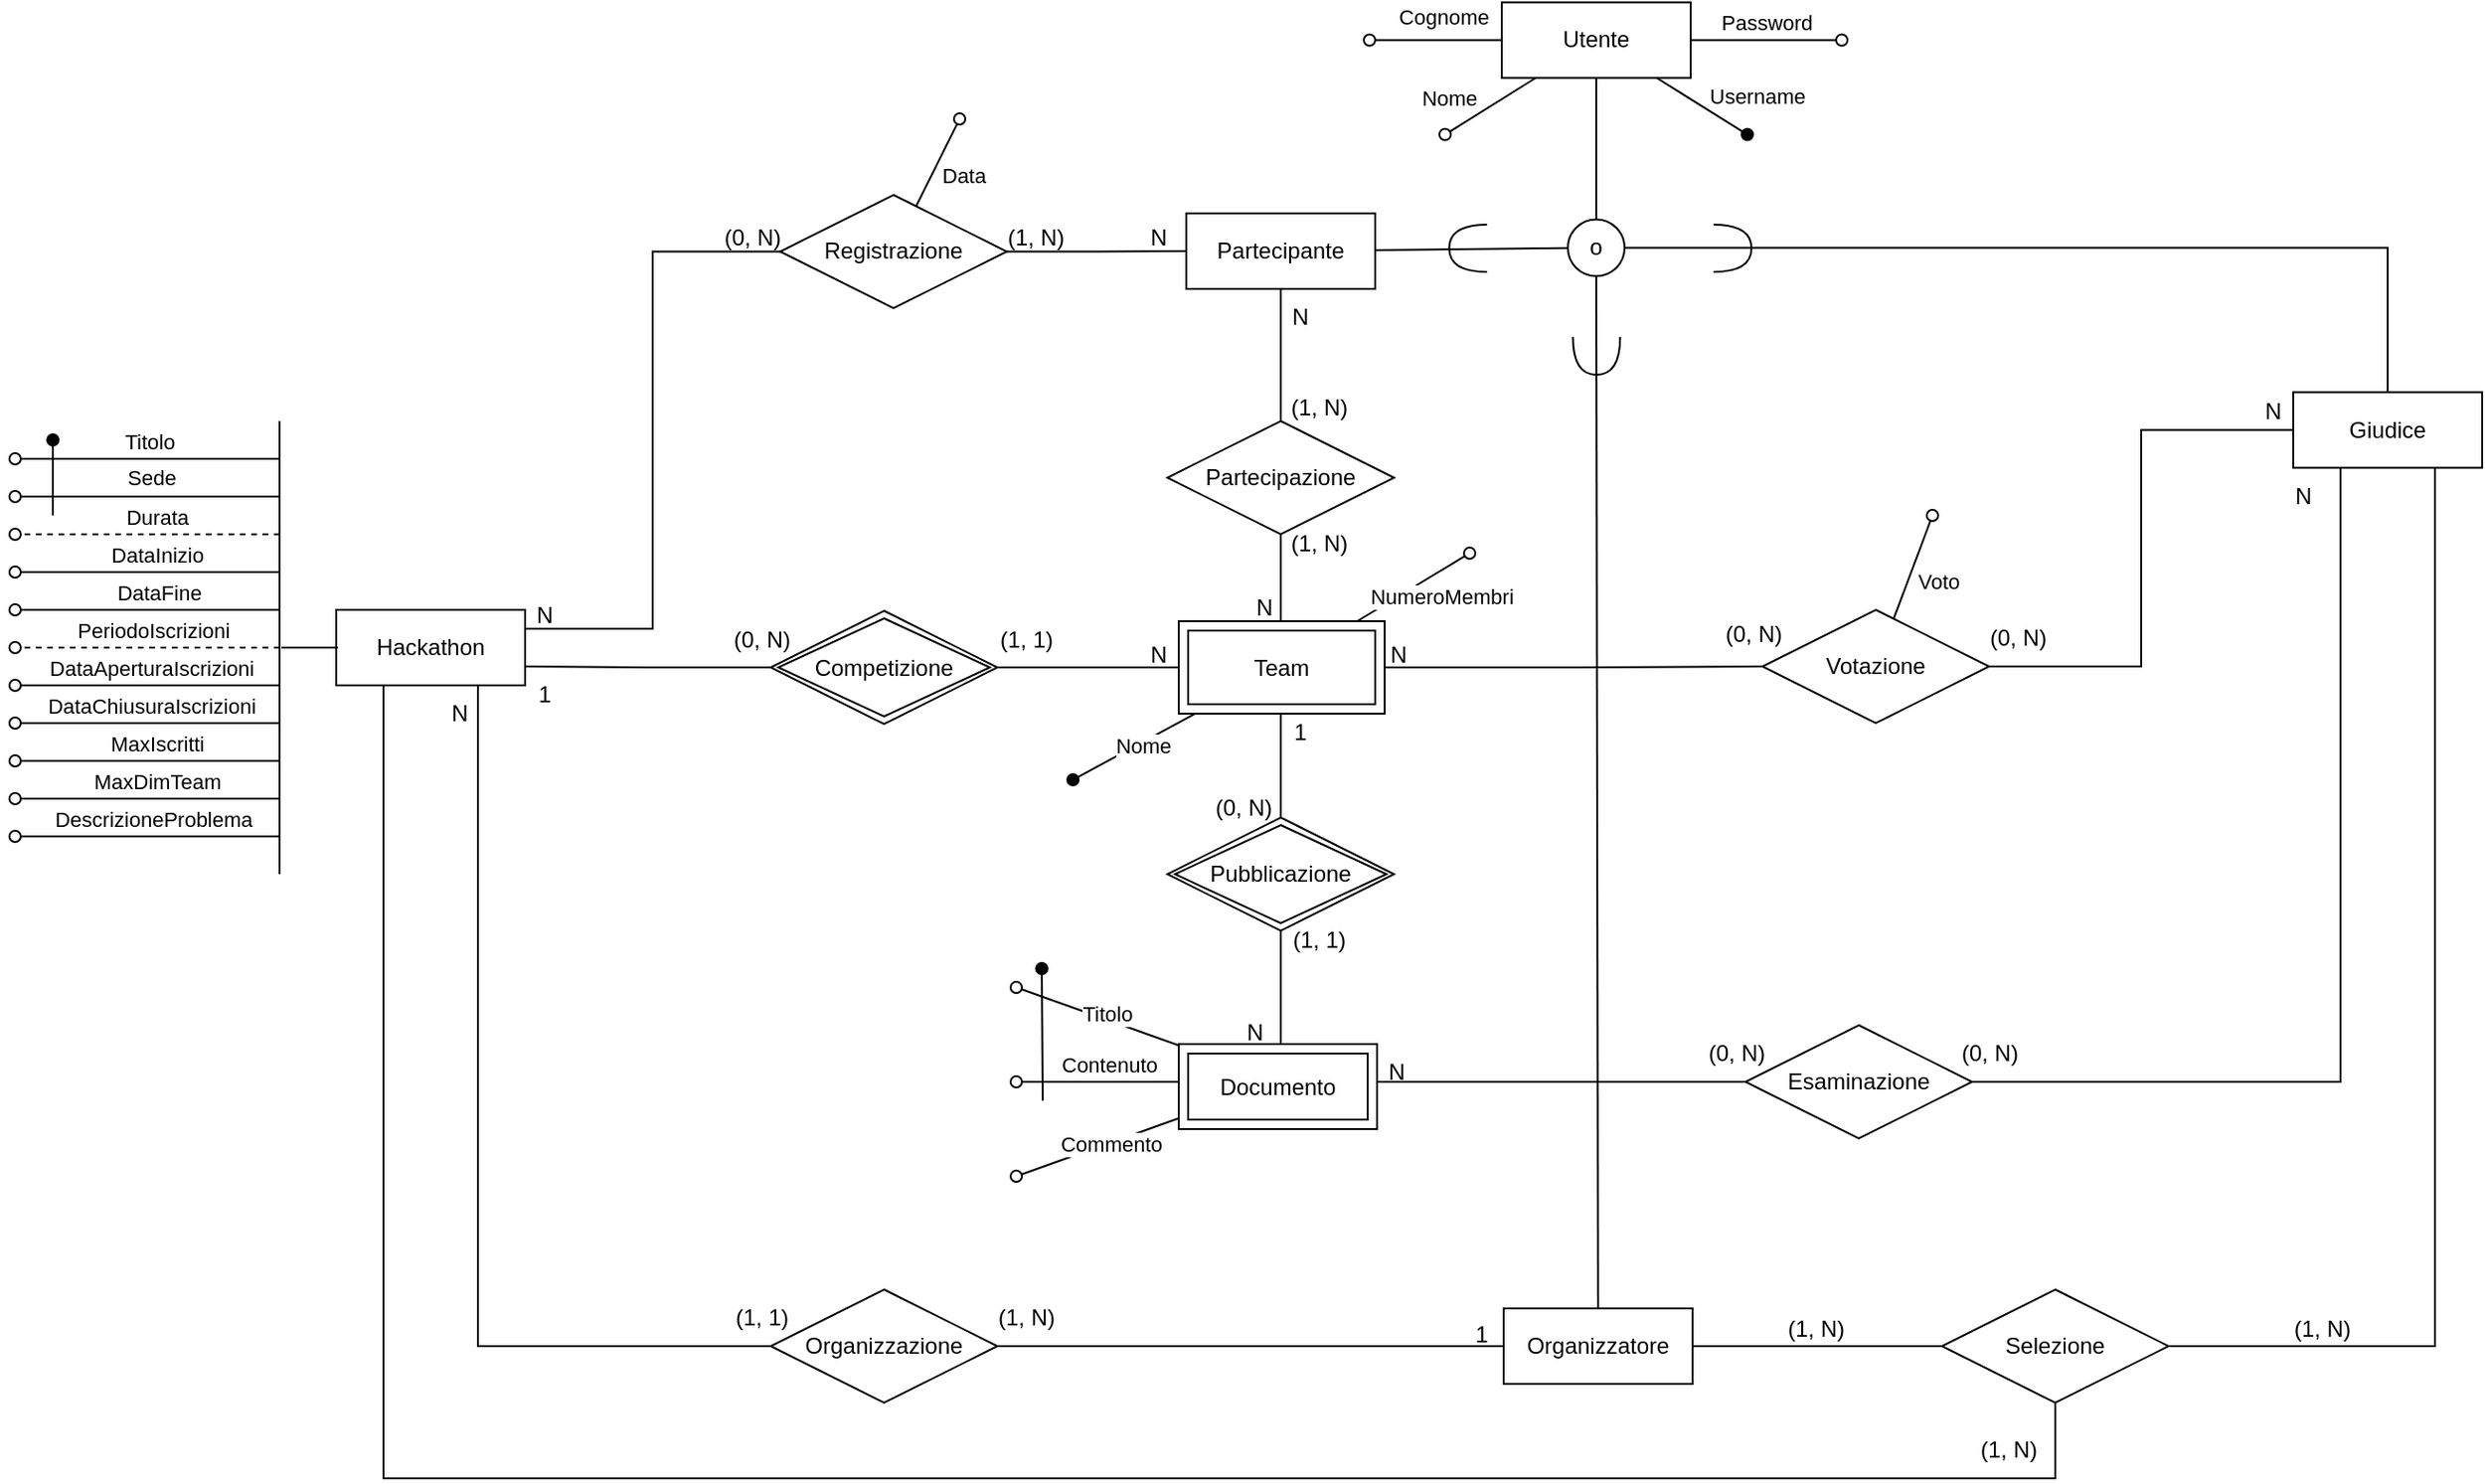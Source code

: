 <mxfile version="26.1.1">
  <diagram name="Pagina-1" id="RdJoXyINkjkXxDK1U4ZW">
    <mxGraphModel dx="1861" dy="511" grid="1" gridSize="10" guides="1" tooltips="1" connect="1" arrows="1" fold="1" page="1" pageScale="1" pageWidth="827" pageHeight="1169" math="0" shadow="0">
      <root>
        <mxCell id="0" />
        <mxCell id="1" parent="0" />
        <mxCell id="ErPfc4pJFBBiqyfG1joh-3" value="Hackathon" style="whiteSpace=wrap;html=1;align=center;" parent="1" vertex="1">
          <mxGeometry x="-450" y="580" width="100" height="40" as="geometry" />
        </mxCell>
        <mxCell id="ErPfc4pJFBBiqyfG1joh-22" value="" style="endArrow=oval;html=1;rounded=0;endFill=0;dashed=1;" parent="1" edge="1">
          <mxGeometry relative="1" as="geometry">
            <mxPoint x="-480" y="540" as="sourcePoint" />
            <mxPoint x="-620" y="540" as="targetPoint" />
          </mxGeometry>
        </mxCell>
        <mxCell id="ErPfc4pJFBBiqyfG1joh-26" value="Durata" style="edgeLabel;html=1;align=center;verticalAlign=middle;resizable=0;points=[];" parent="ErPfc4pJFBBiqyfG1joh-22" vertex="1" connectable="0">
          <mxGeometry x="-0.09" y="1" relative="1" as="geometry">
            <mxPoint x="-2" y="-10" as="offset" />
          </mxGeometry>
        </mxCell>
        <mxCell id="ErPfc4pJFBBiqyfG1joh-27" value="" style="endArrow=oval;html=1;rounded=0;endFill=0;dashed=1;" parent="1" edge="1">
          <mxGeometry relative="1" as="geometry">
            <mxPoint x="-480" y="600" as="sourcePoint" />
            <mxPoint x="-620" y="600" as="targetPoint" />
          </mxGeometry>
        </mxCell>
        <mxCell id="ErPfc4pJFBBiqyfG1joh-28" value="PeriodoIscrizioni" style="edgeLabel;html=1;align=center;verticalAlign=middle;resizable=0;points=[];" parent="ErPfc4pJFBBiqyfG1joh-27" vertex="1" connectable="0">
          <mxGeometry x="-0.09" y="1" relative="1" as="geometry">
            <mxPoint x="-4" y="-10" as="offset" />
          </mxGeometry>
        </mxCell>
        <mxCell id="ErPfc4pJFBBiqyfG1joh-29" value="" style="endArrow=oval;html=1;rounded=0;endFill=0;" parent="1" edge="1">
          <mxGeometry relative="1" as="geometry">
            <mxPoint x="-480" y="500" as="sourcePoint" />
            <mxPoint x="-620" y="500" as="targetPoint" />
          </mxGeometry>
        </mxCell>
        <mxCell id="ErPfc4pJFBBiqyfG1joh-30" value="Titolo" style="edgeLabel;html=1;align=center;verticalAlign=middle;resizable=0;points=[];" parent="ErPfc4pJFBBiqyfG1joh-29" vertex="1" connectable="0">
          <mxGeometry x="-0.09" y="1" relative="1" as="geometry">
            <mxPoint x="-6" y="-10" as="offset" />
          </mxGeometry>
        </mxCell>
        <mxCell id="ErPfc4pJFBBiqyfG1joh-31" value="" style="endArrow=oval;html=1;rounded=0;endFill=0;" parent="1" edge="1">
          <mxGeometry relative="1" as="geometry">
            <mxPoint x="-480" y="520" as="sourcePoint" />
            <mxPoint x="-620" y="520" as="targetPoint" />
          </mxGeometry>
        </mxCell>
        <mxCell id="ErPfc4pJFBBiqyfG1joh-32" value="Sede" style="edgeLabel;html=1;align=center;verticalAlign=middle;resizable=0;points=[];" parent="ErPfc4pJFBBiqyfG1joh-31" vertex="1" connectable="0">
          <mxGeometry x="-0.09" y="1" relative="1" as="geometry">
            <mxPoint x="-5" y="-11" as="offset" />
          </mxGeometry>
        </mxCell>
        <mxCell id="ErPfc4pJFBBiqyfG1joh-33" value="" style="endArrow=oval;html=1;rounded=0;endFill=0;" parent="1" edge="1">
          <mxGeometry relative="1" as="geometry">
            <mxPoint x="-480" y="560" as="sourcePoint" />
            <mxPoint x="-620" y="560" as="targetPoint" />
          </mxGeometry>
        </mxCell>
        <mxCell id="ErPfc4pJFBBiqyfG1joh-34" value="DataInizio" style="edgeLabel;html=1;align=center;verticalAlign=middle;resizable=0;points=[];" parent="ErPfc4pJFBBiqyfG1joh-33" vertex="1" connectable="0">
          <mxGeometry x="-0.09" y="1" relative="1" as="geometry">
            <mxPoint x="-2" y="-10" as="offset" />
          </mxGeometry>
        </mxCell>
        <mxCell id="ErPfc4pJFBBiqyfG1joh-35" value="" style="endArrow=oval;html=1;rounded=0;endFill=0;" parent="1" edge="1">
          <mxGeometry relative="1" as="geometry">
            <mxPoint x="-480" y="580" as="sourcePoint" />
            <mxPoint x="-620" y="580" as="targetPoint" />
          </mxGeometry>
        </mxCell>
        <mxCell id="ErPfc4pJFBBiqyfG1joh-36" value="DataFine" style="edgeLabel;html=1;align=center;verticalAlign=middle;resizable=0;points=[];" parent="ErPfc4pJFBBiqyfG1joh-35" vertex="1" connectable="0">
          <mxGeometry x="-0.09" y="1" relative="1" as="geometry">
            <mxPoint x="-1" y="-10" as="offset" />
          </mxGeometry>
        </mxCell>
        <mxCell id="ErPfc4pJFBBiqyfG1joh-37" value="" style="endArrow=oval;html=1;rounded=0;endFill=0;" parent="1" edge="1">
          <mxGeometry relative="1" as="geometry">
            <mxPoint x="-480" y="620" as="sourcePoint" />
            <mxPoint x="-620" y="620" as="targetPoint" />
          </mxGeometry>
        </mxCell>
        <mxCell id="ErPfc4pJFBBiqyfG1joh-38" value="DataAperturaIscrizioni" style="edgeLabel;html=1;align=center;verticalAlign=middle;resizable=0;points=[];" parent="ErPfc4pJFBBiqyfG1joh-37" vertex="1" connectable="0">
          <mxGeometry x="-0.09" y="1" relative="1" as="geometry">
            <mxPoint x="-5" y="-10" as="offset" />
          </mxGeometry>
        </mxCell>
        <mxCell id="ErPfc4pJFBBiqyfG1joh-39" value="" style="endArrow=oval;html=1;rounded=0;endFill=0;" parent="1" edge="1">
          <mxGeometry relative="1" as="geometry">
            <mxPoint x="-480" y="640" as="sourcePoint" />
            <mxPoint x="-620" y="640" as="targetPoint" />
          </mxGeometry>
        </mxCell>
        <mxCell id="ErPfc4pJFBBiqyfG1joh-40" value="DataChiusuraIscrizioni" style="edgeLabel;html=1;align=center;verticalAlign=middle;resizable=0;points=[];" parent="ErPfc4pJFBBiqyfG1joh-39" vertex="1" connectable="0">
          <mxGeometry x="-0.09" y="1" relative="1" as="geometry">
            <mxPoint x="-5" y="-10" as="offset" />
          </mxGeometry>
        </mxCell>
        <mxCell id="ErPfc4pJFBBiqyfG1joh-41" value="" style="endArrow=oval;html=1;rounded=0;endFill=0;" parent="1" edge="1">
          <mxGeometry relative="1" as="geometry">
            <mxPoint x="-480" y="660" as="sourcePoint" />
            <mxPoint x="-620" y="660" as="targetPoint" />
          </mxGeometry>
        </mxCell>
        <mxCell id="ErPfc4pJFBBiqyfG1joh-42" value="MaxIscritti" style="edgeLabel;html=1;align=center;verticalAlign=middle;resizable=0;points=[];" parent="ErPfc4pJFBBiqyfG1joh-41" vertex="1" connectable="0">
          <mxGeometry x="-0.09" y="1" relative="1" as="geometry">
            <mxPoint x="-2" y="-10" as="offset" />
          </mxGeometry>
        </mxCell>
        <mxCell id="ErPfc4pJFBBiqyfG1joh-43" value="" style="endArrow=oval;html=1;rounded=0;endFill=0;" parent="1" edge="1">
          <mxGeometry relative="1" as="geometry">
            <mxPoint x="-480" y="680" as="sourcePoint" />
            <mxPoint x="-620" y="680" as="targetPoint" />
          </mxGeometry>
        </mxCell>
        <mxCell id="ErPfc4pJFBBiqyfG1joh-44" value="MaxDimTeam" style="edgeLabel;html=1;align=center;verticalAlign=middle;resizable=0;points=[];" parent="ErPfc4pJFBBiqyfG1joh-43" vertex="1" connectable="0">
          <mxGeometry x="-0.09" y="1" relative="1" as="geometry">
            <mxPoint x="-2" y="-10" as="offset" />
          </mxGeometry>
        </mxCell>
        <mxCell id="ErPfc4pJFBBiqyfG1joh-45" value="" style="endArrow=oval;html=1;rounded=0;endFill=0;" parent="1" edge="1">
          <mxGeometry relative="1" as="geometry">
            <mxPoint x="-480" y="700" as="sourcePoint" />
            <mxPoint x="-620" y="700" as="targetPoint" />
          </mxGeometry>
        </mxCell>
        <mxCell id="ErPfc4pJFBBiqyfG1joh-46" value="DescrizioneProblema" style="edgeLabel;html=1;align=center;verticalAlign=middle;resizable=0;points=[];" parent="ErPfc4pJFBBiqyfG1joh-45" vertex="1" connectable="0">
          <mxGeometry x="-0.09" y="1" relative="1" as="geometry">
            <mxPoint x="-4" y="-10" as="offset" />
          </mxGeometry>
        </mxCell>
        <mxCell id="ErPfc4pJFBBiqyfG1joh-51" value="" style="endArrow=oval;html=1;rounded=0;endFill=0;" parent="1" edge="1">
          <mxGeometry relative="1" as="geometry">
            <mxPoint y="812.143" as="sourcePoint" />
            <mxPoint x="-90" y="780" as="targetPoint" />
          </mxGeometry>
        </mxCell>
        <mxCell id="ErPfc4pJFBBiqyfG1joh-52" value="Titolo" style="edgeLabel;html=1;align=center;verticalAlign=middle;resizable=0;points=[];" parent="ErPfc4pJFBBiqyfG1joh-51" vertex="1" connectable="0">
          <mxGeometry x="-0.09" y="1" relative="1" as="geometry">
            <mxPoint x="-1" y="-5" as="offset" />
          </mxGeometry>
        </mxCell>
        <mxCell id="ErPfc4pJFBBiqyfG1joh-55" value="" style="endArrow=oval;html=1;rounded=0;endFill=0;" parent="1" edge="1">
          <mxGeometry relative="1" as="geometry">
            <mxPoint y="830" as="sourcePoint" />
            <mxPoint x="-90" y="830" as="targetPoint" />
          </mxGeometry>
        </mxCell>
        <mxCell id="ErPfc4pJFBBiqyfG1joh-56" value="Contenuto" style="edgeLabel;html=1;align=center;verticalAlign=middle;resizable=0;points=[];" parent="ErPfc4pJFBBiqyfG1joh-55" vertex="1" connectable="0">
          <mxGeometry x="-0.09" y="1" relative="1" as="geometry">
            <mxPoint y="-10" as="offset" />
          </mxGeometry>
        </mxCell>
        <mxCell id="ErPfc4pJFBBiqyfG1joh-57" value="" style="endArrow=oval;html=1;rounded=0;endFill=0;" parent="1" edge="1">
          <mxGeometry relative="1" as="geometry">
            <mxPoint y="847.857" as="sourcePoint" />
            <mxPoint x="-90" y="880" as="targetPoint" />
          </mxGeometry>
        </mxCell>
        <mxCell id="ErPfc4pJFBBiqyfG1joh-58" value="Commento" style="edgeLabel;html=1;align=center;verticalAlign=middle;resizable=0;points=[];" parent="ErPfc4pJFBBiqyfG1joh-57" vertex="1" connectable="0">
          <mxGeometry x="-0.09" y="1" relative="1" as="geometry">
            <mxPoint y="-1" as="offset" />
          </mxGeometry>
        </mxCell>
        <mxCell id="ErPfc4pJFBBiqyfG1joh-60" value="Utente" style="whiteSpace=wrap;html=1;align=center;" parent="1" vertex="1">
          <mxGeometry x="167" y="258.25" width="100" height="40" as="geometry" />
        </mxCell>
        <mxCell id="ErPfc4pJFBBiqyfG1joh-61" value="" style="endArrow=oval;html=1;rounded=0;endFill=0;" parent="1" source="ErPfc4pJFBBiqyfG1joh-60" edge="1">
          <mxGeometry relative="1" as="geometry">
            <mxPoint x="-13" y="418.25" as="sourcePoint" />
            <mxPoint x="137" y="328.25" as="targetPoint" />
          </mxGeometry>
        </mxCell>
        <mxCell id="ErPfc4pJFBBiqyfG1joh-62" value="Nome" style="edgeLabel;html=1;align=center;verticalAlign=middle;resizable=0;points=[];" parent="ErPfc4pJFBBiqyfG1joh-61" vertex="1" connectable="0">
          <mxGeometry x="-0.09" y="1" relative="1" as="geometry">
            <mxPoint x="-25" y="-4" as="offset" />
          </mxGeometry>
        </mxCell>
        <mxCell id="ErPfc4pJFBBiqyfG1joh-63" value="" style="endArrow=oval;html=1;rounded=0;endFill=0;" parent="1" source="ErPfc4pJFBBiqyfG1joh-60" edge="1">
          <mxGeometry relative="1" as="geometry">
            <mxPoint x="-3" y="428.25" as="sourcePoint" />
            <mxPoint x="97" y="278.25" as="targetPoint" />
          </mxGeometry>
        </mxCell>
        <mxCell id="ErPfc4pJFBBiqyfG1joh-64" value="Cognome" style="edgeLabel;html=1;align=center;verticalAlign=middle;resizable=0;points=[];" parent="ErPfc4pJFBBiqyfG1joh-63" vertex="1" connectable="0">
          <mxGeometry x="-0.09" y="1" relative="1" as="geometry">
            <mxPoint x="1" y="-14" as="offset" />
          </mxGeometry>
        </mxCell>
        <mxCell id="ErPfc4pJFBBiqyfG1joh-65" value="" style="endArrow=oval;html=1;rounded=0;endFill=0;exitX=1;exitY=0.5;exitDx=0;exitDy=0;" parent="1" source="ErPfc4pJFBBiqyfG1joh-60" edge="1">
          <mxGeometry relative="1" as="geometry">
            <mxPoint x="7" y="438.25" as="sourcePoint" />
            <mxPoint x="347" y="278.25" as="targetPoint" />
          </mxGeometry>
        </mxCell>
        <mxCell id="ErPfc4pJFBBiqyfG1joh-66" value="Password" style="edgeLabel;html=1;align=center;verticalAlign=middle;resizable=0;points=[];" parent="ErPfc4pJFBBiqyfG1joh-65" vertex="1" connectable="0">
          <mxGeometry x="-0.09" y="1" relative="1" as="geometry">
            <mxPoint x="3" y="-9" as="offset" />
          </mxGeometry>
        </mxCell>
        <mxCell id="ErPfc4pJFBBiqyfG1joh-67" value="" style="endArrow=oval;html=1;rounded=0;endFill=1;" parent="1" source="ErPfc4pJFBBiqyfG1joh-60" edge="1">
          <mxGeometry relative="1" as="geometry">
            <mxPoint x="17" y="448.25" as="sourcePoint" />
            <mxPoint x="297" y="328.25" as="targetPoint" />
          </mxGeometry>
        </mxCell>
        <mxCell id="ErPfc4pJFBBiqyfG1joh-68" value="Username" style="edgeLabel;html=1;align=center;verticalAlign=middle;resizable=0;points=[];" parent="ErPfc4pJFBBiqyfG1joh-67" vertex="1" connectable="0">
          <mxGeometry x="-0.09" y="1" relative="1" as="geometry">
            <mxPoint x="30" y="-3" as="offset" />
          </mxGeometry>
        </mxCell>
        <mxCell id="ErPfc4pJFBBiqyfG1joh-69" value="Partecipante" style="whiteSpace=wrap;html=1;align=center;" parent="1" vertex="1">
          <mxGeometry y="370" width="100" height="40" as="geometry" />
        </mxCell>
        <mxCell id="ErPfc4pJFBBiqyfG1joh-70" value="Organizzatore" style="whiteSpace=wrap;html=1;align=center;" parent="1" vertex="1">
          <mxGeometry x="168" y="950" width="100" height="40" as="geometry" />
        </mxCell>
        <mxCell id="ErPfc4pJFBBiqyfG1joh-71" value="Giudice" style="whiteSpace=wrap;html=1;align=center;" parent="1" vertex="1">
          <mxGeometry x="586" y="464.75" width="100" height="40" as="geometry" />
        </mxCell>
        <mxCell id="ErPfc4pJFBBiqyfG1joh-85" style="edgeStyle=orthogonalEdgeStyle;rounded=0;orthogonalLoop=1;jettySize=auto;html=1;exitX=0;exitY=0.5;exitDx=0;exitDy=0;entryX=1;entryY=0.25;entryDx=0;entryDy=0;endArrow=none;startFill=0;" parent="1" source="ErPfc4pJFBBiqyfG1joh-72" target="ErPfc4pJFBBiqyfG1joh-3" edge="1">
          <mxGeometry relative="1" as="geometry" />
        </mxCell>
        <mxCell id="ErPfc4pJFBBiqyfG1joh-86" style="edgeStyle=orthogonalEdgeStyle;rounded=0;orthogonalLoop=1;jettySize=auto;html=1;exitX=1;exitY=0.5;exitDx=0;exitDy=0;entryX=0;entryY=0.5;entryDx=0;entryDy=0;endArrow=none;startFill=0;" parent="1" source="ErPfc4pJFBBiqyfG1joh-72" target="ErPfc4pJFBBiqyfG1joh-69" edge="1">
          <mxGeometry relative="1" as="geometry" />
        </mxCell>
        <mxCell id="ErPfc4pJFBBiqyfG1joh-72" value="Registrazione" style="shape=rhombus;perimeter=rhombusPerimeter;whiteSpace=wrap;html=1;align=center;" parent="1" vertex="1">
          <mxGeometry x="-215" y="360.25" width="120" height="60" as="geometry" />
        </mxCell>
        <mxCell id="ErPfc4pJFBBiqyfG1joh-88" style="edgeStyle=orthogonalEdgeStyle;rounded=0;orthogonalLoop=1;jettySize=auto;html=1;endArrow=none;startFill=0;" parent="1" source="JSqE3hIQ3_xaP3ZDQdSc-4" edge="1">
          <mxGeometry relative="1" as="geometry">
            <mxPoint x="-100" y="610.5" as="sourcePoint" />
            <mxPoint y="610.5" as="targetPoint" />
          </mxGeometry>
        </mxCell>
        <mxCell id="ErPfc4pJFBBiqyfG1joh-105" style="edgeStyle=orthogonalEdgeStyle;rounded=0;orthogonalLoop=1;jettySize=auto;html=1;entryX=1;entryY=0.75;entryDx=0;entryDy=0;endArrow=none;startFill=0;" parent="1" source="JSqE3hIQ3_xaP3ZDQdSc-4" target="ErPfc4pJFBBiqyfG1joh-3" edge="1">
          <mxGeometry relative="1" as="geometry">
            <mxPoint x="-220" y="610.5" as="sourcePoint" />
          </mxGeometry>
        </mxCell>
        <mxCell id="ErPfc4pJFBBiqyfG1joh-97" style="edgeStyle=orthogonalEdgeStyle;rounded=0;orthogonalLoop=1;jettySize=auto;html=1;exitX=1;exitY=0.5;exitDx=0;exitDy=0;endArrow=none;startFill=0;" parent="1" source="ErPfc4pJFBBiqyfG1joh-74" target="ErPfc4pJFBBiqyfG1joh-70" edge="1">
          <mxGeometry relative="1" as="geometry" />
        </mxCell>
        <mxCell id="ErPfc4pJFBBiqyfG1joh-98" style="edgeStyle=orthogonalEdgeStyle;rounded=0;orthogonalLoop=1;jettySize=auto;html=1;entryX=0.75;entryY=1;entryDx=0;entryDy=0;endArrow=none;startFill=0;" parent="1" source="ErPfc4pJFBBiqyfG1joh-74" target="ErPfc4pJFBBiqyfG1joh-3" edge="1">
          <mxGeometry relative="1" as="geometry">
            <mxPoint x="-370" y="680" as="sourcePoint" />
          </mxGeometry>
        </mxCell>
        <mxCell id="ErPfc4pJFBBiqyfG1joh-74" value="Organizzazione" style="shape=rhombus;perimeter=rhombusPerimeter;whiteSpace=wrap;html=1;align=center;" parent="1" vertex="1">
          <mxGeometry x="-220" y="940" width="120" height="60" as="geometry" />
        </mxCell>
        <mxCell id="ErPfc4pJFBBiqyfG1joh-91" style="edgeStyle=orthogonalEdgeStyle;rounded=0;orthogonalLoop=1;jettySize=auto;html=1;exitX=0;exitY=0.5;exitDx=0;exitDy=0;endArrow=none;startFill=0;" parent="1" source="ErPfc4pJFBBiqyfG1joh-76" edge="1">
          <mxGeometry relative="1" as="geometry">
            <mxPoint x="100" y="830" as="targetPoint" />
          </mxGeometry>
        </mxCell>
        <mxCell id="ErPfc4pJFBBiqyfG1joh-92" style="edgeStyle=orthogonalEdgeStyle;rounded=0;orthogonalLoop=1;jettySize=auto;html=1;exitX=1;exitY=0.5;exitDx=0;exitDy=0;endArrow=none;startFill=0;entryX=0.25;entryY=1;entryDx=0;entryDy=0;" parent="1" source="ErPfc4pJFBBiqyfG1joh-76" target="ErPfc4pJFBBiqyfG1joh-71" edge="1">
          <mxGeometry relative="1" as="geometry" />
        </mxCell>
        <mxCell id="ErPfc4pJFBBiqyfG1joh-76" value="Esaminazione" style="shape=rhombus;perimeter=rhombusPerimeter;whiteSpace=wrap;html=1;align=center;" parent="1" vertex="1">
          <mxGeometry x="296" y="800" width="120" height="60" as="geometry" />
        </mxCell>
        <mxCell id="ErPfc4pJFBBiqyfG1joh-93" style="edgeStyle=orthogonalEdgeStyle;rounded=0;orthogonalLoop=1;jettySize=auto;html=1;exitX=0;exitY=0.5;exitDx=0;exitDy=0;endArrow=none;startFill=0;" parent="1" source="ErPfc4pJFBBiqyfG1joh-77" target="ErPfc4pJFBBiqyfG1joh-70" edge="1">
          <mxGeometry relative="1" as="geometry" />
        </mxCell>
        <mxCell id="ErPfc4pJFBBiqyfG1joh-94" style="edgeStyle=orthogonalEdgeStyle;rounded=0;orthogonalLoop=1;jettySize=auto;html=1;exitX=1;exitY=0.5;exitDx=0;exitDy=0;endArrow=none;startFill=0;entryX=0.75;entryY=1;entryDx=0;entryDy=0;" parent="1" source="ErPfc4pJFBBiqyfG1joh-77" target="ErPfc4pJFBBiqyfG1joh-71" edge="1">
          <mxGeometry relative="1" as="geometry">
            <mxPoint x="490" y="470" as="targetPoint" />
          </mxGeometry>
        </mxCell>
        <mxCell id="ErPfc4pJFBBiqyfG1joh-77" value="Selezione" style="shape=rhombus;perimeter=rhombusPerimeter;whiteSpace=wrap;html=1;align=center;" parent="1" vertex="1">
          <mxGeometry x="400" y="940" width="120" height="60" as="geometry" />
        </mxCell>
        <mxCell id="ErPfc4pJFBBiqyfG1joh-95" style="edgeStyle=orthogonalEdgeStyle;rounded=0;orthogonalLoop=1;jettySize=auto;html=1;exitX=1;exitY=0.5;exitDx=0;exitDy=0;endArrow=none;startFill=0;entryX=0;entryY=0.5;entryDx=0;entryDy=0;" parent="1" source="ErPfc4pJFBBiqyfG1joh-78" target="ErPfc4pJFBBiqyfG1joh-71" edge="1">
          <mxGeometry relative="1" as="geometry">
            <mxPoint x="450" y="660" as="targetPoint" />
          </mxGeometry>
        </mxCell>
        <mxCell id="ErPfc4pJFBBiqyfG1joh-78" value="Votazione" style="shape=rhombus;perimeter=rhombusPerimeter;whiteSpace=wrap;html=1;align=center;" parent="1" vertex="1">
          <mxGeometry x="305" y="580" width="120" height="60" as="geometry" />
        </mxCell>
        <mxCell id="ErPfc4pJFBBiqyfG1joh-99" style="edgeStyle=orthogonalEdgeStyle;rounded=0;orthogonalLoop=1;jettySize=auto;html=1;exitX=0.5;exitY=0;exitDx=0;exitDy=0;entryX=0.5;entryY=1;entryDx=0;entryDy=0;endArrow=none;startFill=0;" parent="1" source="ErPfc4pJFBBiqyfG1joh-79" target="ErPfc4pJFBBiqyfG1joh-69" edge="1">
          <mxGeometry relative="1" as="geometry" />
        </mxCell>
        <mxCell id="ErPfc4pJFBBiqyfG1joh-100" style="edgeStyle=orthogonalEdgeStyle;rounded=0;orthogonalLoop=1;jettySize=auto;html=1;exitX=0.5;exitY=1;exitDx=0;exitDy=0;entryX=0.5;entryY=0;entryDx=0;entryDy=0;endArrow=none;startFill=0;" parent="1" source="ErPfc4pJFBBiqyfG1joh-79" edge="1">
          <mxGeometry relative="1" as="geometry">
            <mxPoint x="50" y="590.5" as="targetPoint" />
          </mxGeometry>
        </mxCell>
        <mxCell id="ErPfc4pJFBBiqyfG1joh-79" value="Partecipazione" style="shape=rhombus;perimeter=rhombusPerimeter;whiteSpace=wrap;html=1;align=center;" parent="1" vertex="1">
          <mxGeometry x="-10" y="480" width="120" height="60" as="geometry" />
        </mxCell>
        <mxCell id="ErPfc4pJFBBiqyfG1joh-81" style="edgeStyle=orthogonalEdgeStyle;rounded=0;orthogonalLoop=1;jettySize=auto;html=1;exitX=0.5;exitY=0;exitDx=0;exitDy=0;endArrow=none;startFill=0;" parent="1" source="ErPfc4pJFBBiqyfG1joh-80" target="ErPfc4pJFBBiqyfG1joh-60" edge="1">
          <mxGeometry relative="1" as="geometry" />
        </mxCell>
        <mxCell id="ErPfc4pJFBBiqyfG1joh-84" style="edgeStyle=orthogonalEdgeStyle;rounded=0;orthogonalLoop=1;jettySize=auto;html=1;exitX=1;exitY=0.5;exitDx=0;exitDy=0;endArrow=none;startFill=0;" parent="1" source="ErPfc4pJFBBiqyfG1joh-80" target="ErPfc4pJFBBiqyfG1joh-71" edge="1">
          <mxGeometry relative="1" as="geometry" />
        </mxCell>
        <mxCell id="ErPfc4pJFBBiqyfG1joh-80" value="o" style="ellipse;whiteSpace=wrap;html=1;aspect=fixed;" parent="1" vertex="1">
          <mxGeometry x="202" y="373.25" width="30" height="30" as="geometry" />
        </mxCell>
        <mxCell id="ErPfc4pJFBBiqyfG1joh-106" value="(0, N)" style="text;html=1;align=center;verticalAlign=middle;resizable=0;points=[];autosize=1;strokeColor=none;fillColor=none;" parent="1" vertex="1">
          <mxGeometry x="-255" y="368.25" width="50" height="30" as="geometry" />
        </mxCell>
        <mxCell id="ErPfc4pJFBBiqyfG1joh-107" value="(1, N)" style="text;html=1;align=center;verticalAlign=middle;resizable=0;points=[];autosize=1;strokeColor=none;fillColor=none;" parent="1" vertex="1">
          <mxGeometry x="-105" y="368.25" width="50" height="30" as="geometry" />
        </mxCell>
        <mxCell id="ErPfc4pJFBBiqyfG1joh-108" value="N" style="text;html=1;align=center;verticalAlign=middle;resizable=0;points=[];autosize=1;strokeColor=none;fillColor=none;" parent="1" vertex="1">
          <mxGeometry x="-30" y="368" width="30" height="30" as="geometry" />
        </mxCell>
        <mxCell id="ErPfc4pJFBBiqyfG1joh-109" value="N" style="text;html=1;align=center;verticalAlign=middle;resizable=0;points=[];autosize=1;strokeColor=none;fillColor=none;" parent="1" vertex="1">
          <mxGeometry x="-355" y="568" width="30" height="30" as="geometry" />
        </mxCell>
        <mxCell id="ErPfc4pJFBBiqyfG1joh-110" value="(1, N)" style="text;html=1;align=center;verticalAlign=middle;resizable=0;points=[];autosize=1;strokeColor=none;fillColor=none;" parent="1" vertex="1">
          <mxGeometry x="45" y="458" width="50" height="30" as="geometry" />
        </mxCell>
        <mxCell id="ErPfc4pJFBBiqyfG1joh-111" value="(1, N)" style="text;html=1;align=center;verticalAlign=middle;resizable=0;points=[];autosize=1;strokeColor=none;fillColor=none;" parent="1" vertex="1">
          <mxGeometry x="45" y="530" width="50" height="30" as="geometry" />
        </mxCell>
        <mxCell id="ErPfc4pJFBBiqyfG1joh-112" value="(1, 1)" style="text;html=1;align=center;verticalAlign=middle;resizable=0;points=[];autosize=1;strokeColor=none;fillColor=none;" parent="1" vertex="1">
          <mxGeometry x="-110" y="580.5" width="50" height="30" as="geometry" />
        </mxCell>
        <mxCell id="ErPfc4pJFBBiqyfG1joh-113" value="(0, N)" style="text;html=1;align=center;verticalAlign=middle;resizable=0;points=[];autosize=1;strokeColor=none;fillColor=none;" parent="1" vertex="1">
          <mxGeometry x="-250" y="580.5" width="50" height="30" as="geometry" />
        </mxCell>
        <mxCell id="ErPfc4pJFBBiqyfG1joh-114" value="(1, N)" style="text;html=1;align=center;verticalAlign=middle;resizable=0;points=[];autosize=1;strokeColor=none;fillColor=none;" parent="1" vertex="1">
          <mxGeometry x="-110" y="940" width="50" height="30" as="geometry" />
        </mxCell>
        <mxCell id="ErPfc4pJFBBiqyfG1joh-115" value="(1, 1)" style="text;html=1;align=center;verticalAlign=middle;resizable=0;points=[];autosize=1;strokeColor=none;fillColor=none;" parent="1" vertex="1">
          <mxGeometry x="-250" y="940" width="50" height="30" as="geometry" />
        </mxCell>
        <mxCell id="ErPfc4pJFBBiqyfG1joh-116" value="(0, N)" style="text;html=1;align=center;verticalAlign=middle;resizable=0;points=[];autosize=1;strokeColor=none;fillColor=none;" parent="1" vertex="1">
          <mxGeometry x="5" y="670" width="50" height="30" as="geometry" />
        </mxCell>
        <mxCell id="ErPfc4pJFBBiqyfG1joh-117" value="(1, 1)" style="text;html=1;align=center;verticalAlign=middle;resizable=0;points=[];autosize=1;strokeColor=none;fillColor=none;" parent="1" vertex="1">
          <mxGeometry x="45" y="740" width="50" height="30" as="geometry" />
        </mxCell>
        <mxCell id="ErPfc4pJFBBiqyfG1joh-118" value="(0, N)" style="text;html=1;align=center;verticalAlign=middle;resizable=0;points=[];autosize=1;strokeColor=none;fillColor=none;" parent="1" vertex="1">
          <mxGeometry x="266" y="800" width="50" height="30" as="geometry" />
        </mxCell>
        <mxCell id="ErPfc4pJFBBiqyfG1joh-119" value="(0, N)" style="text;html=1;align=center;verticalAlign=middle;resizable=0;points=[];autosize=1;strokeColor=none;fillColor=none;" parent="1" vertex="1">
          <mxGeometry x="400" y="800" width="50" height="30" as="geometry" />
        </mxCell>
        <mxCell id="ErPfc4pJFBBiqyfG1joh-122" value="(0, N)" style="text;html=1;align=center;verticalAlign=middle;resizable=0;points=[];autosize=1;strokeColor=none;fillColor=none;" parent="1" vertex="1">
          <mxGeometry x="275" y="578" width="50" height="30" as="geometry" />
        </mxCell>
        <mxCell id="ErPfc4pJFBBiqyfG1joh-123" value="(0, N)" style="text;html=1;align=center;verticalAlign=middle;resizable=0;points=[];autosize=1;strokeColor=none;fillColor=none;" parent="1" vertex="1">
          <mxGeometry x="415" y="580" width="50" height="30" as="geometry" />
        </mxCell>
        <mxCell id="ErPfc4pJFBBiqyfG1joh-124" value="1" style="text;html=1;align=center;verticalAlign=middle;resizable=0;points=[];autosize=1;strokeColor=none;fillColor=none;" parent="1" vertex="1">
          <mxGeometry x="-355" y="610" width="30" height="30" as="geometry" />
        </mxCell>
        <mxCell id="ErPfc4pJFBBiqyfG1joh-125" value="N" style="text;html=1;align=center;verticalAlign=middle;resizable=0;points=[];autosize=1;strokeColor=none;fillColor=none;" parent="1" vertex="1">
          <mxGeometry x="-30" y="588.5" width="30" height="30" as="geometry" />
        </mxCell>
        <mxCell id="ErPfc4pJFBBiqyfG1joh-127" value="1" style="text;html=1;align=center;verticalAlign=middle;resizable=0;points=[];autosize=1;strokeColor=none;fillColor=none;" parent="1" vertex="1">
          <mxGeometry x="141" y="949" width="30" height="30" as="geometry" />
        </mxCell>
        <mxCell id="ErPfc4pJFBBiqyfG1joh-128" value="1" style="text;html=1;align=center;verticalAlign=middle;resizable=0;points=[];autosize=1;strokeColor=none;fillColor=none;" parent="1" vertex="1">
          <mxGeometry x="45" y="629.5" width="30" height="30" as="geometry" />
        </mxCell>
        <mxCell id="ErPfc4pJFBBiqyfG1joh-129" value="N" style="text;html=1;align=center;verticalAlign=middle;resizable=0;points=[];autosize=1;strokeColor=none;fillColor=none;" parent="1" vertex="1">
          <mxGeometry x="21" y="789" width="30" height="30" as="geometry" />
        </mxCell>
        <mxCell id="ErPfc4pJFBBiqyfG1joh-131" value="N" style="text;html=1;align=center;verticalAlign=middle;resizable=0;points=[];autosize=1;strokeColor=none;fillColor=none;" parent="1" vertex="1">
          <mxGeometry x="96" y="810" width="30" height="30" as="geometry" />
        </mxCell>
        <mxCell id="ErPfc4pJFBBiqyfG1joh-133" value="N" style="text;html=1;align=center;verticalAlign=middle;resizable=0;points=[];autosize=1;strokeColor=none;fillColor=none;" parent="1" vertex="1">
          <mxGeometry x="576" y="504.75" width="30" height="30" as="geometry" />
        </mxCell>
        <mxCell id="ErPfc4pJFBBiqyfG1joh-134" value="N" style="text;html=1;align=center;verticalAlign=middle;resizable=0;points=[];autosize=1;strokeColor=none;fillColor=none;" parent="1" vertex="1">
          <mxGeometry x="560" y="459.75" width="30" height="30" as="geometry" />
        </mxCell>
        <mxCell id="ErPfc4pJFBBiqyfG1joh-136" value="N" style="text;html=1;align=center;verticalAlign=middle;resizable=0;points=[];autosize=1;strokeColor=none;fillColor=none;" parent="1" vertex="1">
          <mxGeometry x="97" y="588.5" width="30" height="30" as="geometry" />
        </mxCell>
        <mxCell id="ErPfc4pJFBBiqyfG1joh-137" value="N" style="text;html=1;align=center;verticalAlign=middle;resizable=0;points=[];autosize=1;strokeColor=none;fillColor=none;" parent="1" vertex="1">
          <mxGeometry x="26" y="563.5" width="30" height="30" as="geometry" />
        </mxCell>
        <mxCell id="ErPfc4pJFBBiqyfG1joh-138" value="N" style="text;html=1;align=center;verticalAlign=middle;resizable=0;points=[];autosize=1;strokeColor=none;fillColor=none;" parent="1" vertex="1">
          <mxGeometry x="45" y="410" width="30" height="30" as="geometry" />
        </mxCell>
        <mxCell id="ErPfc4pJFBBiqyfG1joh-139" value="" style="endArrow=oval;html=1;rounded=0;endFill=0;" parent="1" source="ErPfc4pJFBBiqyfG1joh-78" edge="1">
          <mxGeometry relative="1" as="geometry">
            <mxPoint x="285" y="270" as="sourcePoint" />
            <mxPoint x="395" y="530" as="targetPoint" />
          </mxGeometry>
        </mxCell>
        <mxCell id="ErPfc4pJFBBiqyfG1joh-140" value="Voto" style="edgeLabel;html=1;align=center;verticalAlign=middle;resizable=0;points=[];" parent="ErPfc4pJFBBiqyfG1joh-139" vertex="1" connectable="0">
          <mxGeometry x="-0.09" y="1" relative="1" as="geometry">
            <mxPoint x="15" y="5" as="offset" />
          </mxGeometry>
        </mxCell>
        <mxCell id="fy5V-tkAX1-FeIXa0Q8d-1" value="" style="shape=requiredInterface;html=1;verticalLabelPosition=bottom;sketch=0;rotation=-180;" parent="1" vertex="1">
          <mxGeometry x="139.17" y="376" width="20" height="25" as="geometry" />
        </mxCell>
        <mxCell id="fy5V-tkAX1-FeIXa0Q8d-3" value="" style="shape=requiredInterface;html=1;verticalLabelPosition=bottom;sketch=0;rotation=0;" parent="1" vertex="1">
          <mxGeometry x="279.17" y="376" width="20" height="25" as="geometry" />
        </mxCell>
        <mxCell id="fy5V-tkAX1-FeIXa0Q8d-4" value="" style="shape=requiredInterface;html=1;verticalLabelPosition=bottom;sketch=0;rotation=90;" parent="1" vertex="1">
          <mxGeometry x="207.17" y="433" width="20" height="25" as="geometry" />
        </mxCell>
        <mxCell id="fy5V-tkAX1-FeIXa0Q8d-8" value="" style="endArrow=none;html=1;rounded=0;" parent="1" source="ErPfc4pJFBBiqyfG1joh-80" target="ErPfc4pJFBBiqyfG1joh-70" edge="1">
          <mxGeometry relative="1" as="geometry">
            <mxPoint x="140" y="700" as="sourcePoint" />
            <mxPoint x="300" y="700" as="targetPoint" />
          </mxGeometry>
        </mxCell>
        <mxCell id="c4YdF8vZBGC-jgIT4eqH-1" value="" style="endArrow=oval;html=1;rounded=0;endFill=0;" parent="1" edge="1">
          <mxGeometry relative="1" as="geometry">
            <mxPoint x="83.058" y="590.5" as="sourcePoint" />
            <mxPoint x="150" y="550" as="targetPoint" />
          </mxGeometry>
        </mxCell>
        <mxCell id="c4YdF8vZBGC-jgIT4eqH-2" value="NumeroMembri" style="edgeLabel;html=1;align=center;verticalAlign=middle;resizable=0;points=[];" parent="c4YdF8vZBGC-jgIT4eqH-1" vertex="1" connectable="0">
          <mxGeometry x="-0.09" y="1" relative="1" as="geometry">
            <mxPoint x="22" y="1" as="offset" />
          </mxGeometry>
        </mxCell>
        <mxCell id="bi5rFPyVq_R6xtRrbJJW-1" value="" style="endArrow=oval;html=1;rounded=0;endFill=1;" parent="1" edge="1">
          <mxGeometry relative="1" as="geometry">
            <mxPoint x="-600" y="530" as="sourcePoint" />
            <mxPoint x="-600" y="490" as="targetPoint" />
          </mxGeometry>
        </mxCell>
        <mxCell id="r8QQr3EarPpyl-2pAngK-1" value="" style="endArrow=oval;html=1;rounded=0;endFill=1;" parent="1" edge="1">
          <mxGeometry relative="1" as="geometry">
            <mxPoint x="13.025" y="630.5" as="sourcePoint" />
            <mxPoint x="-60" y="670" as="targetPoint" />
          </mxGeometry>
        </mxCell>
        <mxCell id="r8QQr3EarPpyl-2pAngK-2" value="Nome" style="edgeLabel;html=1;align=center;verticalAlign=middle;resizable=0;points=[];" parent="r8QQr3EarPpyl-2pAngK-1" vertex="1" connectable="0">
          <mxGeometry x="-0.09" y="1" relative="1" as="geometry">
            <mxPoint x="-3" y="2" as="offset" />
          </mxGeometry>
        </mxCell>
        <mxCell id="7Kfcy4TrGbr7eD3TsBpc-1" value="" style="endArrow=oval;html=1;rounded=0;endFill=0;" parent="1" source="ErPfc4pJFBBiqyfG1joh-72" edge="1">
          <mxGeometry relative="1" as="geometry">
            <mxPoint x="384" y="595" as="sourcePoint" />
            <mxPoint x="-120" y="320" as="targetPoint" />
          </mxGeometry>
        </mxCell>
        <mxCell id="7Kfcy4TrGbr7eD3TsBpc-2" value="Data" style="edgeLabel;html=1;align=center;verticalAlign=middle;resizable=0;points=[];" parent="7Kfcy4TrGbr7eD3TsBpc-1" vertex="1" connectable="0">
          <mxGeometry x="-0.09" y="1" relative="1" as="geometry">
            <mxPoint x="15" y="5" as="offset" />
          </mxGeometry>
        </mxCell>
        <mxCell id="JeIHYewBeDullQyzrMhK-3" value="" style="endArrow=none;html=1;rounded=0;" parent="1" edge="1">
          <mxGeometry relative="1" as="geometry">
            <mxPoint x="-479" y="600" as="sourcePoint" />
            <mxPoint x="-449" y="600" as="targetPoint" />
          </mxGeometry>
        </mxCell>
        <mxCell id="JeIHYewBeDullQyzrMhK-4" value="" style="endArrow=none;html=1;rounded=0;" parent="1" edge="1">
          <mxGeometry relative="1" as="geometry">
            <mxPoint x="-480" y="480" as="sourcePoint" />
            <mxPoint x="-480" y="720" as="targetPoint" />
          </mxGeometry>
        </mxCell>
        <mxCell id="JeIHYewBeDullQyzrMhK-9" value="" style="endArrow=none;html=1;rounded=0;exitX=0.25;exitY=1;exitDx=0;exitDy=0;entryX=0.5;entryY=1;entryDx=0;entryDy=0;" parent="1" source="ErPfc4pJFBBiqyfG1joh-3" target="ErPfc4pJFBBiqyfG1joh-77" edge="1">
          <mxGeometry relative="1" as="geometry">
            <mxPoint x="-310" y="750" as="sourcePoint" />
            <mxPoint x="-150" y="750" as="targetPoint" />
            <Array as="points">
              <mxPoint x="-425" y="1040" />
              <mxPoint x="460" y="1040" />
            </Array>
          </mxGeometry>
        </mxCell>
        <mxCell id="JeIHYewBeDullQyzrMhK-11" value="N" style="text;html=1;align=center;verticalAlign=middle;resizable=0;points=[];autosize=1;strokeColor=none;fillColor=none;" parent="1" vertex="1">
          <mxGeometry x="-400" y="620" width="30" height="30" as="geometry" />
        </mxCell>
        <mxCell id="JeIHYewBeDullQyzrMhK-15" value="" style="endArrow=none;html=1;rounded=0;" parent="1" target="JSqE3hIQ3_xaP3ZDQdSc-2" edge="1">
          <mxGeometry relative="1" as="geometry">
            <mxPoint x="50" y="630.5" as="sourcePoint" />
            <mxPoint x="50" y="690" as="targetPoint" />
          </mxGeometry>
        </mxCell>
        <mxCell id="JeIHYewBeDullQyzrMhK-16" value="" style="endArrow=none;html=1;rounded=0;" parent="1" target="JSqE3hIQ3_xaP3ZDQdSc-2" edge="1">
          <mxGeometry relative="1" as="geometry">
            <mxPoint x="50" y="810" as="sourcePoint" />
            <mxPoint x="50" y="750" as="targetPoint" />
          </mxGeometry>
        </mxCell>
        <mxCell id="JeIHYewBeDullQyzrMhK-17" value="" style="endArrow=none;html=1;rounded=0;" parent="1" source="ErPfc4pJFBBiqyfG1joh-69" target="ErPfc4pJFBBiqyfG1joh-80" edge="1">
          <mxGeometry relative="1" as="geometry">
            <mxPoint x="60" y="640" as="sourcePoint" />
            <mxPoint x="130" y="510" as="targetPoint" />
          </mxGeometry>
        </mxCell>
        <mxCell id="JeIHYewBeDullQyzrMhK-18" value="(1, N)" style="text;html=1;align=center;verticalAlign=middle;resizable=0;points=[];autosize=1;strokeColor=none;fillColor=none;" parent="1" vertex="1">
          <mxGeometry x="308" y="946" width="50" height="30" as="geometry" />
        </mxCell>
        <mxCell id="JeIHYewBeDullQyzrMhK-19" value="(1, N)" style="text;html=1;align=center;verticalAlign=middle;resizable=0;points=[];autosize=1;strokeColor=none;fillColor=none;" parent="1" vertex="1">
          <mxGeometry x="576" y="946" width="50" height="30" as="geometry" />
        </mxCell>
        <mxCell id="JeIHYewBeDullQyzrMhK-20" value="(1, N)" style="text;html=1;align=center;verticalAlign=middle;resizable=0;points=[];autosize=1;strokeColor=none;fillColor=none;" parent="1" vertex="1">
          <mxGeometry x="410" y="1010" width="50" height="30" as="geometry" />
        </mxCell>
        <mxCell id="JSqE3hIQ3_xaP3ZDQdSc-1" value="Documento" style="shape=ext;margin=3;double=1;whiteSpace=wrap;html=1;align=center;" parent="1" vertex="1">
          <mxGeometry x="-4" y="810" width="105" height="45" as="geometry" />
        </mxCell>
        <mxCell id="JSqE3hIQ3_xaP3ZDQdSc-2" value="Pubblicazione" style="shape=rhombus;double=1;perimeter=rhombusPerimeter;whiteSpace=wrap;html=1;align=center;" parent="1" vertex="1">
          <mxGeometry x="-10" y="690" width="120" height="60" as="geometry" />
        </mxCell>
        <mxCell id="JSqE3hIQ3_xaP3ZDQdSc-3" value="Team" style="shape=ext;margin=3;double=1;whiteSpace=wrap;html=1;align=center;" parent="1" vertex="1">
          <mxGeometry x="-4" y="586" width="109" height="49" as="geometry" />
        </mxCell>
        <mxCell id="JSqE3hIQ3_xaP3ZDQdSc-4" value="Competizione" style="shape=rhombus;double=1;perimeter=rhombusPerimeter;whiteSpace=wrap;html=1;align=center;" parent="1" vertex="1">
          <mxGeometry x="-220" y="580.5" width="120" height="60" as="geometry" />
        </mxCell>
        <mxCell id="JSqE3hIQ3_xaP3ZDQdSc-5" value="" style="endArrow=oval;html=1;rounded=0;endFill=1;" parent="1" edge="1">
          <mxGeometry relative="1" as="geometry">
            <mxPoint x="-76" y="840" as="sourcePoint" />
            <mxPoint x="-76.5" y="770" as="targetPoint" />
          </mxGeometry>
        </mxCell>
        <mxCell id="JSqE3hIQ3_xaP3ZDQdSc-7" style="edgeStyle=orthogonalEdgeStyle;rounded=0;orthogonalLoop=1;jettySize=auto;html=1;endArrow=none;startFill=0;" parent="1" source="JSqE3hIQ3_xaP3ZDQdSc-3" target="ErPfc4pJFBBiqyfG1joh-78" edge="1">
          <mxGeometry relative="1" as="geometry">
            <mxPoint x="-90" y="621" as="sourcePoint" />
            <mxPoint x="10" y="620.5" as="targetPoint" />
          </mxGeometry>
        </mxCell>
      </root>
    </mxGraphModel>
  </diagram>
</mxfile>
